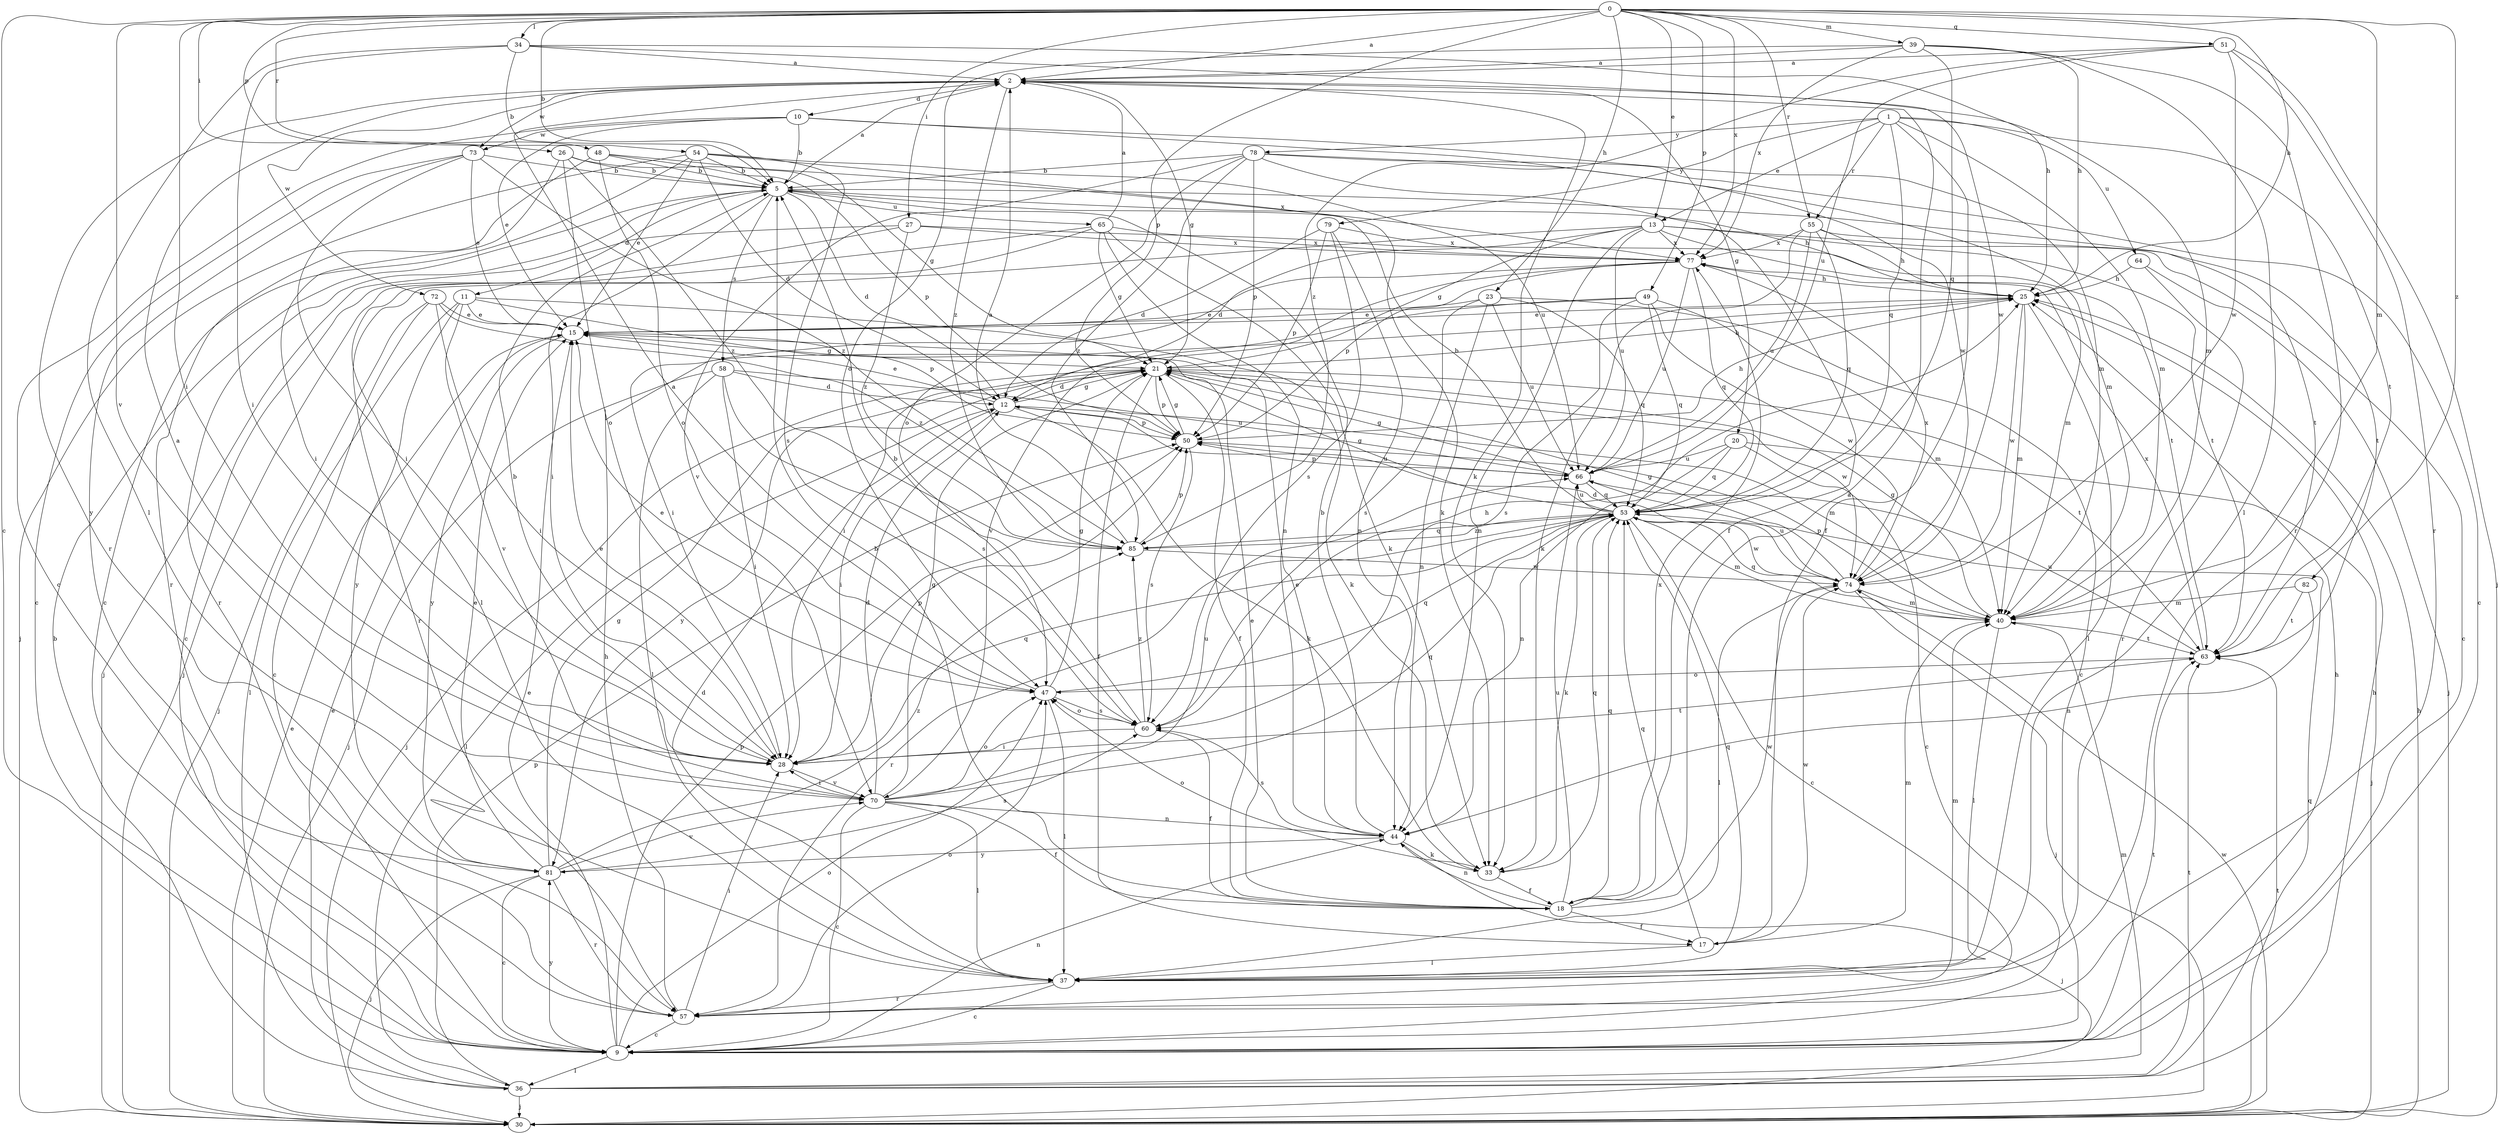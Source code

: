 strict digraph  {
0;
1;
2;
5;
9;
10;
11;
12;
13;
15;
17;
18;
20;
21;
23;
25;
26;
27;
28;
30;
33;
34;
36;
37;
39;
40;
44;
47;
48;
49;
50;
51;
53;
54;
55;
57;
58;
60;
63;
64;
65;
66;
70;
72;
73;
74;
77;
78;
79;
81;
82;
85;
0 -> 2  [label=a];
0 -> 5  [label=b];
0 -> 9  [label=c];
0 -> 13  [label=e];
0 -> 23  [label=h];
0 -> 25  [label=h];
0 -> 26  [label=i];
0 -> 27  [label=i];
0 -> 28  [label=i];
0 -> 34  [label=l];
0 -> 39  [label=m];
0 -> 40  [label=m];
0 -> 48  [label=p];
0 -> 49  [label=p];
0 -> 50  [label=p];
0 -> 51  [label=q];
0 -> 54  [label=r];
0 -> 55  [label=r];
0 -> 70  [label=v];
0 -> 77  [label=x];
0 -> 82  [label=z];
1 -> 13  [label=e];
1 -> 17  [label=f];
1 -> 40  [label=m];
1 -> 53  [label=q];
1 -> 55  [label=r];
1 -> 63  [label=t];
1 -> 64  [label=u];
1 -> 78  [label=y];
1 -> 79  [label=y];
2 -> 10  [label=d];
2 -> 20  [label=g];
2 -> 21  [label=g];
2 -> 33  [label=k];
2 -> 40  [label=m];
2 -> 57  [label=r];
2 -> 72  [label=w];
2 -> 73  [label=w];
2 -> 85  [label=z];
5 -> 2  [label=a];
5 -> 11  [label=d];
5 -> 12  [label=d];
5 -> 25  [label=h];
5 -> 28  [label=i];
5 -> 57  [label=r];
5 -> 58  [label=s];
5 -> 63  [label=t];
5 -> 65  [label=u];
9 -> 15  [label=e];
9 -> 25  [label=h];
9 -> 36  [label=l];
9 -> 44  [label=n];
9 -> 47  [label=o];
9 -> 50  [label=p];
9 -> 63  [label=t];
9 -> 81  [label=y];
10 -> 5  [label=b];
10 -> 9  [label=c];
10 -> 15  [label=e];
10 -> 40  [label=m];
10 -> 73  [label=w];
10 -> 74  [label=w];
11 -> 15  [label=e];
11 -> 33  [label=k];
11 -> 36  [label=l];
11 -> 50  [label=p];
11 -> 70  [label=v];
11 -> 81  [label=y];
12 -> 15  [label=e];
12 -> 21  [label=g];
12 -> 28  [label=i];
12 -> 33  [label=k];
12 -> 36  [label=l];
12 -> 40  [label=m];
12 -> 50  [label=p];
13 -> 9  [label=c];
13 -> 12  [label=d];
13 -> 21  [label=g];
13 -> 40  [label=m];
13 -> 44  [label=n];
13 -> 57  [label=r];
13 -> 63  [label=t];
13 -> 66  [label=u];
13 -> 77  [label=x];
15 -> 21  [label=g];
15 -> 81  [label=y];
17 -> 37  [label=l];
17 -> 40  [label=m];
17 -> 53  [label=q];
17 -> 74  [label=w];
18 -> 2  [label=a];
18 -> 5  [label=b];
18 -> 15  [label=e];
18 -> 17  [label=f];
18 -> 44  [label=n];
18 -> 53  [label=q];
18 -> 66  [label=u];
18 -> 74  [label=w];
18 -> 77  [label=x];
20 -> 9  [label=c];
20 -> 30  [label=j];
20 -> 44  [label=n];
20 -> 53  [label=q];
20 -> 66  [label=u];
21 -> 12  [label=d];
21 -> 17  [label=f];
21 -> 18  [label=f];
21 -> 25  [label=h];
21 -> 30  [label=j];
21 -> 50  [label=p];
21 -> 63  [label=t];
21 -> 74  [label=w];
21 -> 81  [label=y];
23 -> 9  [label=c];
23 -> 15  [label=e];
23 -> 44  [label=n];
23 -> 53  [label=q];
23 -> 60  [label=s];
23 -> 66  [label=u];
25 -> 15  [label=e];
25 -> 37  [label=l];
25 -> 40  [label=m];
25 -> 74  [label=w];
26 -> 5  [label=b];
26 -> 28  [label=i];
26 -> 47  [label=o];
26 -> 77  [label=x];
26 -> 85  [label=z];
27 -> 9  [label=c];
27 -> 30  [label=j];
27 -> 63  [label=t];
27 -> 77  [label=x];
27 -> 85  [label=z];
28 -> 5  [label=b];
28 -> 15  [label=e];
28 -> 50  [label=p];
28 -> 53  [label=q];
28 -> 63  [label=t];
28 -> 70  [label=v];
30 -> 15  [label=e];
30 -> 25  [label=h];
30 -> 63  [label=t];
30 -> 74  [label=w];
33 -> 18  [label=f];
33 -> 47  [label=o];
33 -> 53  [label=q];
34 -> 2  [label=a];
34 -> 5  [label=b];
34 -> 25  [label=h];
34 -> 28  [label=i];
34 -> 37  [label=l];
34 -> 74  [label=w];
36 -> 5  [label=b];
36 -> 15  [label=e];
36 -> 25  [label=h];
36 -> 30  [label=j];
36 -> 40  [label=m];
36 -> 50  [label=p];
36 -> 53  [label=q];
36 -> 63  [label=t];
37 -> 9  [label=c];
37 -> 12  [label=d];
37 -> 40  [label=m];
37 -> 53  [label=q];
37 -> 57  [label=r];
39 -> 2  [label=a];
39 -> 25  [label=h];
39 -> 37  [label=l];
39 -> 47  [label=o];
39 -> 53  [label=q];
39 -> 57  [label=r];
39 -> 77  [label=x];
40 -> 21  [label=g];
40 -> 37  [label=l];
40 -> 50  [label=p];
40 -> 53  [label=q];
40 -> 63  [label=t];
44 -> 5  [label=b];
44 -> 15  [label=e];
44 -> 30  [label=j];
44 -> 33  [label=k];
44 -> 60  [label=s];
44 -> 81  [label=y];
47 -> 2  [label=a];
47 -> 15  [label=e];
47 -> 21  [label=g];
47 -> 37  [label=l];
47 -> 53  [label=q];
47 -> 60  [label=s];
48 -> 5  [label=b];
48 -> 21  [label=g];
48 -> 47  [label=o];
48 -> 50  [label=p];
48 -> 57  [label=r];
49 -> 15  [label=e];
49 -> 28  [label=i];
49 -> 40  [label=m];
49 -> 53  [label=q];
49 -> 60  [label=s];
49 -> 74  [label=w];
50 -> 21  [label=g];
50 -> 25  [label=h];
50 -> 60  [label=s];
50 -> 66  [label=u];
51 -> 2  [label=a];
51 -> 30  [label=j];
51 -> 57  [label=r];
51 -> 66  [label=u];
51 -> 74  [label=w];
51 -> 85  [label=z];
53 -> 5  [label=b];
53 -> 9  [label=c];
53 -> 21  [label=g];
53 -> 33  [label=k];
53 -> 40  [label=m];
53 -> 57  [label=r];
53 -> 66  [label=u];
53 -> 74  [label=w];
53 -> 85  [label=z];
54 -> 5  [label=b];
54 -> 9  [label=c];
54 -> 12  [label=d];
54 -> 15  [label=e];
54 -> 30  [label=j];
54 -> 33  [label=k];
54 -> 60  [label=s];
54 -> 66  [label=u];
55 -> 25  [label=h];
55 -> 33  [label=k];
55 -> 53  [label=q];
55 -> 63  [label=t];
55 -> 66  [label=u];
55 -> 77  [label=x];
57 -> 9  [label=c];
57 -> 25  [label=h];
57 -> 28  [label=i];
57 -> 47  [label=o];
58 -> 12  [label=d];
58 -> 28  [label=i];
58 -> 30  [label=j];
58 -> 37  [label=l];
58 -> 60  [label=s];
58 -> 66  [label=u];
60 -> 5  [label=b];
60 -> 18  [label=f];
60 -> 25  [label=h];
60 -> 28  [label=i];
60 -> 47  [label=o];
60 -> 85  [label=z];
63 -> 47  [label=o];
63 -> 66  [label=u];
63 -> 77  [label=x];
64 -> 25  [label=h];
64 -> 30  [label=j];
64 -> 57  [label=r];
65 -> 2  [label=a];
65 -> 21  [label=g];
65 -> 30  [label=j];
65 -> 33  [label=k];
65 -> 37  [label=l];
65 -> 44  [label=n];
65 -> 77  [label=x];
66 -> 21  [label=g];
66 -> 50  [label=p];
66 -> 53  [label=q];
70 -> 2  [label=a];
70 -> 9  [label=c];
70 -> 12  [label=d];
70 -> 18  [label=f];
70 -> 21  [label=g];
70 -> 28  [label=i];
70 -> 37  [label=l];
70 -> 44  [label=n];
70 -> 47  [label=o];
70 -> 53  [label=q];
70 -> 66  [label=u];
72 -> 9  [label=c];
72 -> 15  [label=e];
72 -> 28  [label=i];
72 -> 30  [label=j];
72 -> 85  [label=z];
73 -> 5  [label=b];
73 -> 9  [label=c];
73 -> 15  [label=e];
73 -> 28  [label=i];
73 -> 81  [label=y];
73 -> 85  [label=z];
74 -> 12  [label=d];
74 -> 21  [label=g];
74 -> 30  [label=j];
74 -> 37  [label=l];
74 -> 40  [label=m];
74 -> 66  [label=u];
74 -> 77  [label=x];
77 -> 25  [label=h];
77 -> 28  [label=i];
77 -> 50  [label=p];
77 -> 53  [label=q];
77 -> 66  [label=u];
77 -> 70  [label=v];
78 -> 5  [label=b];
78 -> 9  [label=c];
78 -> 18  [label=f];
78 -> 40  [label=m];
78 -> 47  [label=o];
78 -> 50  [label=p];
78 -> 70  [label=v];
78 -> 85  [label=z];
79 -> 12  [label=d];
79 -> 44  [label=n];
79 -> 50  [label=p];
79 -> 60  [label=s];
79 -> 77  [label=x];
81 -> 9  [label=c];
81 -> 15  [label=e];
81 -> 21  [label=g];
81 -> 30  [label=j];
81 -> 57  [label=r];
81 -> 60  [label=s];
81 -> 70  [label=v];
81 -> 85  [label=z];
82 -> 40  [label=m];
82 -> 44  [label=n];
82 -> 63  [label=t];
85 -> 2  [label=a];
85 -> 50  [label=p];
85 -> 53  [label=q];
85 -> 74  [label=w];
}

